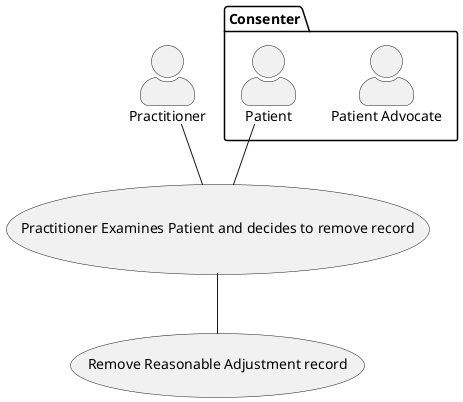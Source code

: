 @startuml
skinparam actorStyle awesome

actor Practitioner as pra
package Consenter {
  actor "Patient Advocate" as pad
  actor Patient as pat
}

usecase "Practitioner Examines Patient and decides to remove record" as PEP
usecase "Remove Reasonable Adjustment record" as RET

pat -- PEP
pra -- PEP
PEP -- RET

@enduml
